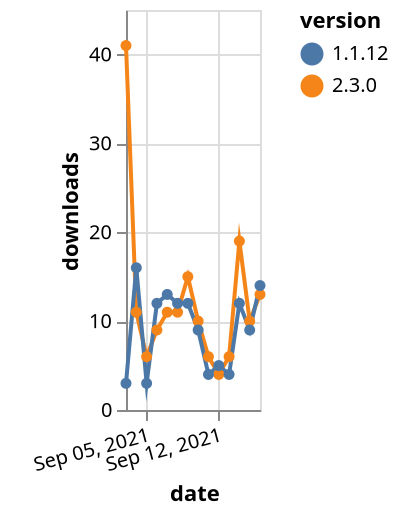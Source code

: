 {"$schema": "https://vega.github.io/schema/vega-lite/v5.json", "description": "A simple bar chart with embedded data.", "data": {"values": [{"date": "2021-09-03", "total": 6664, "delta": 41, "version": "2.3.0"}, {"date": "2021-09-04", "total": 6675, "delta": 11, "version": "2.3.0"}, {"date": "2021-09-05", "total": 6681, "delta": 6, "version": "2.3.0"}, {"date": "2021-09-06", "total": 6690, "delta": 9, "version": "2.3.0"}, {"date": "2021-09-07", "total": 6701, "delta": 11, "version": "2.3.0"}, {"date": "2021-09-08", "total": 6712, "delta": 11, "version": "2.3.0"}, {"date": "2021-09-09", "total": 6727, "delta": 15, "version": "2.3.0"}, {"date": "2021-09-10", "total": 6737, "delta": 10, "version": "2.3.0"}, {"date": "2021-09-11", "total": 6743, "delta": 6, "version": "2.3.0"}, {"date": "2021-09-12", "total": 6747, "delta": 4, "version": "2.3.0"}, {"date": "2021-09-13", "total": 6753, "delta": 6, "version": "2.3.0"}, {"date": "2021-09-14", "total": 6772, "delta": 19, "version": "2.3.0"}, {"date": "2021-09-15", "total": 6782, "delta": 10, "version": "2.3.0"}, {"date": "2021-09-16", "total": 6795, "delta": 13, "version": "2.3.0"}, {"date": "2021-09-03", "total": 6730, "delta": 3, "version": "1.1.12"}, {"date": "2021-09-04", "total": 6746, "delta": 16, "version": "1.1.12"}, {"date": "2021-09-05", "total": 6749, "delta": 3, "version": "1.1.12"}, {"date": "2021-09-06", "total": 6761, "delta": 12, "version": "1.1.12"}, {"date": "2021-09-07", "total": 6774, "delta": 13, "version": "1.1.12"}, {"date": "2021-09-08", "total": 6786, "delta": 12, "version": "1.1.12"}, {"date": "2021-09-09", "total": 6798, "delta": 12, "version": "1.1.12"}, {"date": "2021-09-10", "total": 6807, "delta": 9, "version": "1.1.12"}, {"date": "2021-09-11", "total": 6811, "delta": 4, "version": "1.1.12"}, {"date": "2021-09-12", "total": 6816, "delta": 5, "version": "1.1.12"}, {"date": "2021-09-13", "total": 6820, "delta": 4, "version": "1.1.12"}, {"date": "2021-09-14", "total": 6832, "delta": 12, "version": "1.1.12"}, {"date": "2021-09-15", "total": 6841, "delta": 9, "version": "1.1.12"}, {"date": "2021-09-16", "total": 6855, "delta": 14, "version": "1.1.12"}]}, "width": "container", "mark": {"type": "line", "point": {"filled": true}}, "encoding": {"x": {"field": "date", "type": "temporal", "timeUnit": "yearmonthdate", "title": "date", "axis": {"labelAngle": -15}}, "y": {"field": "delta", "type": "quantitative", "title": "downloads"}, "color": {"field": "version", "type": "nominal"}, "tooltip": {"field": "delta"}}}